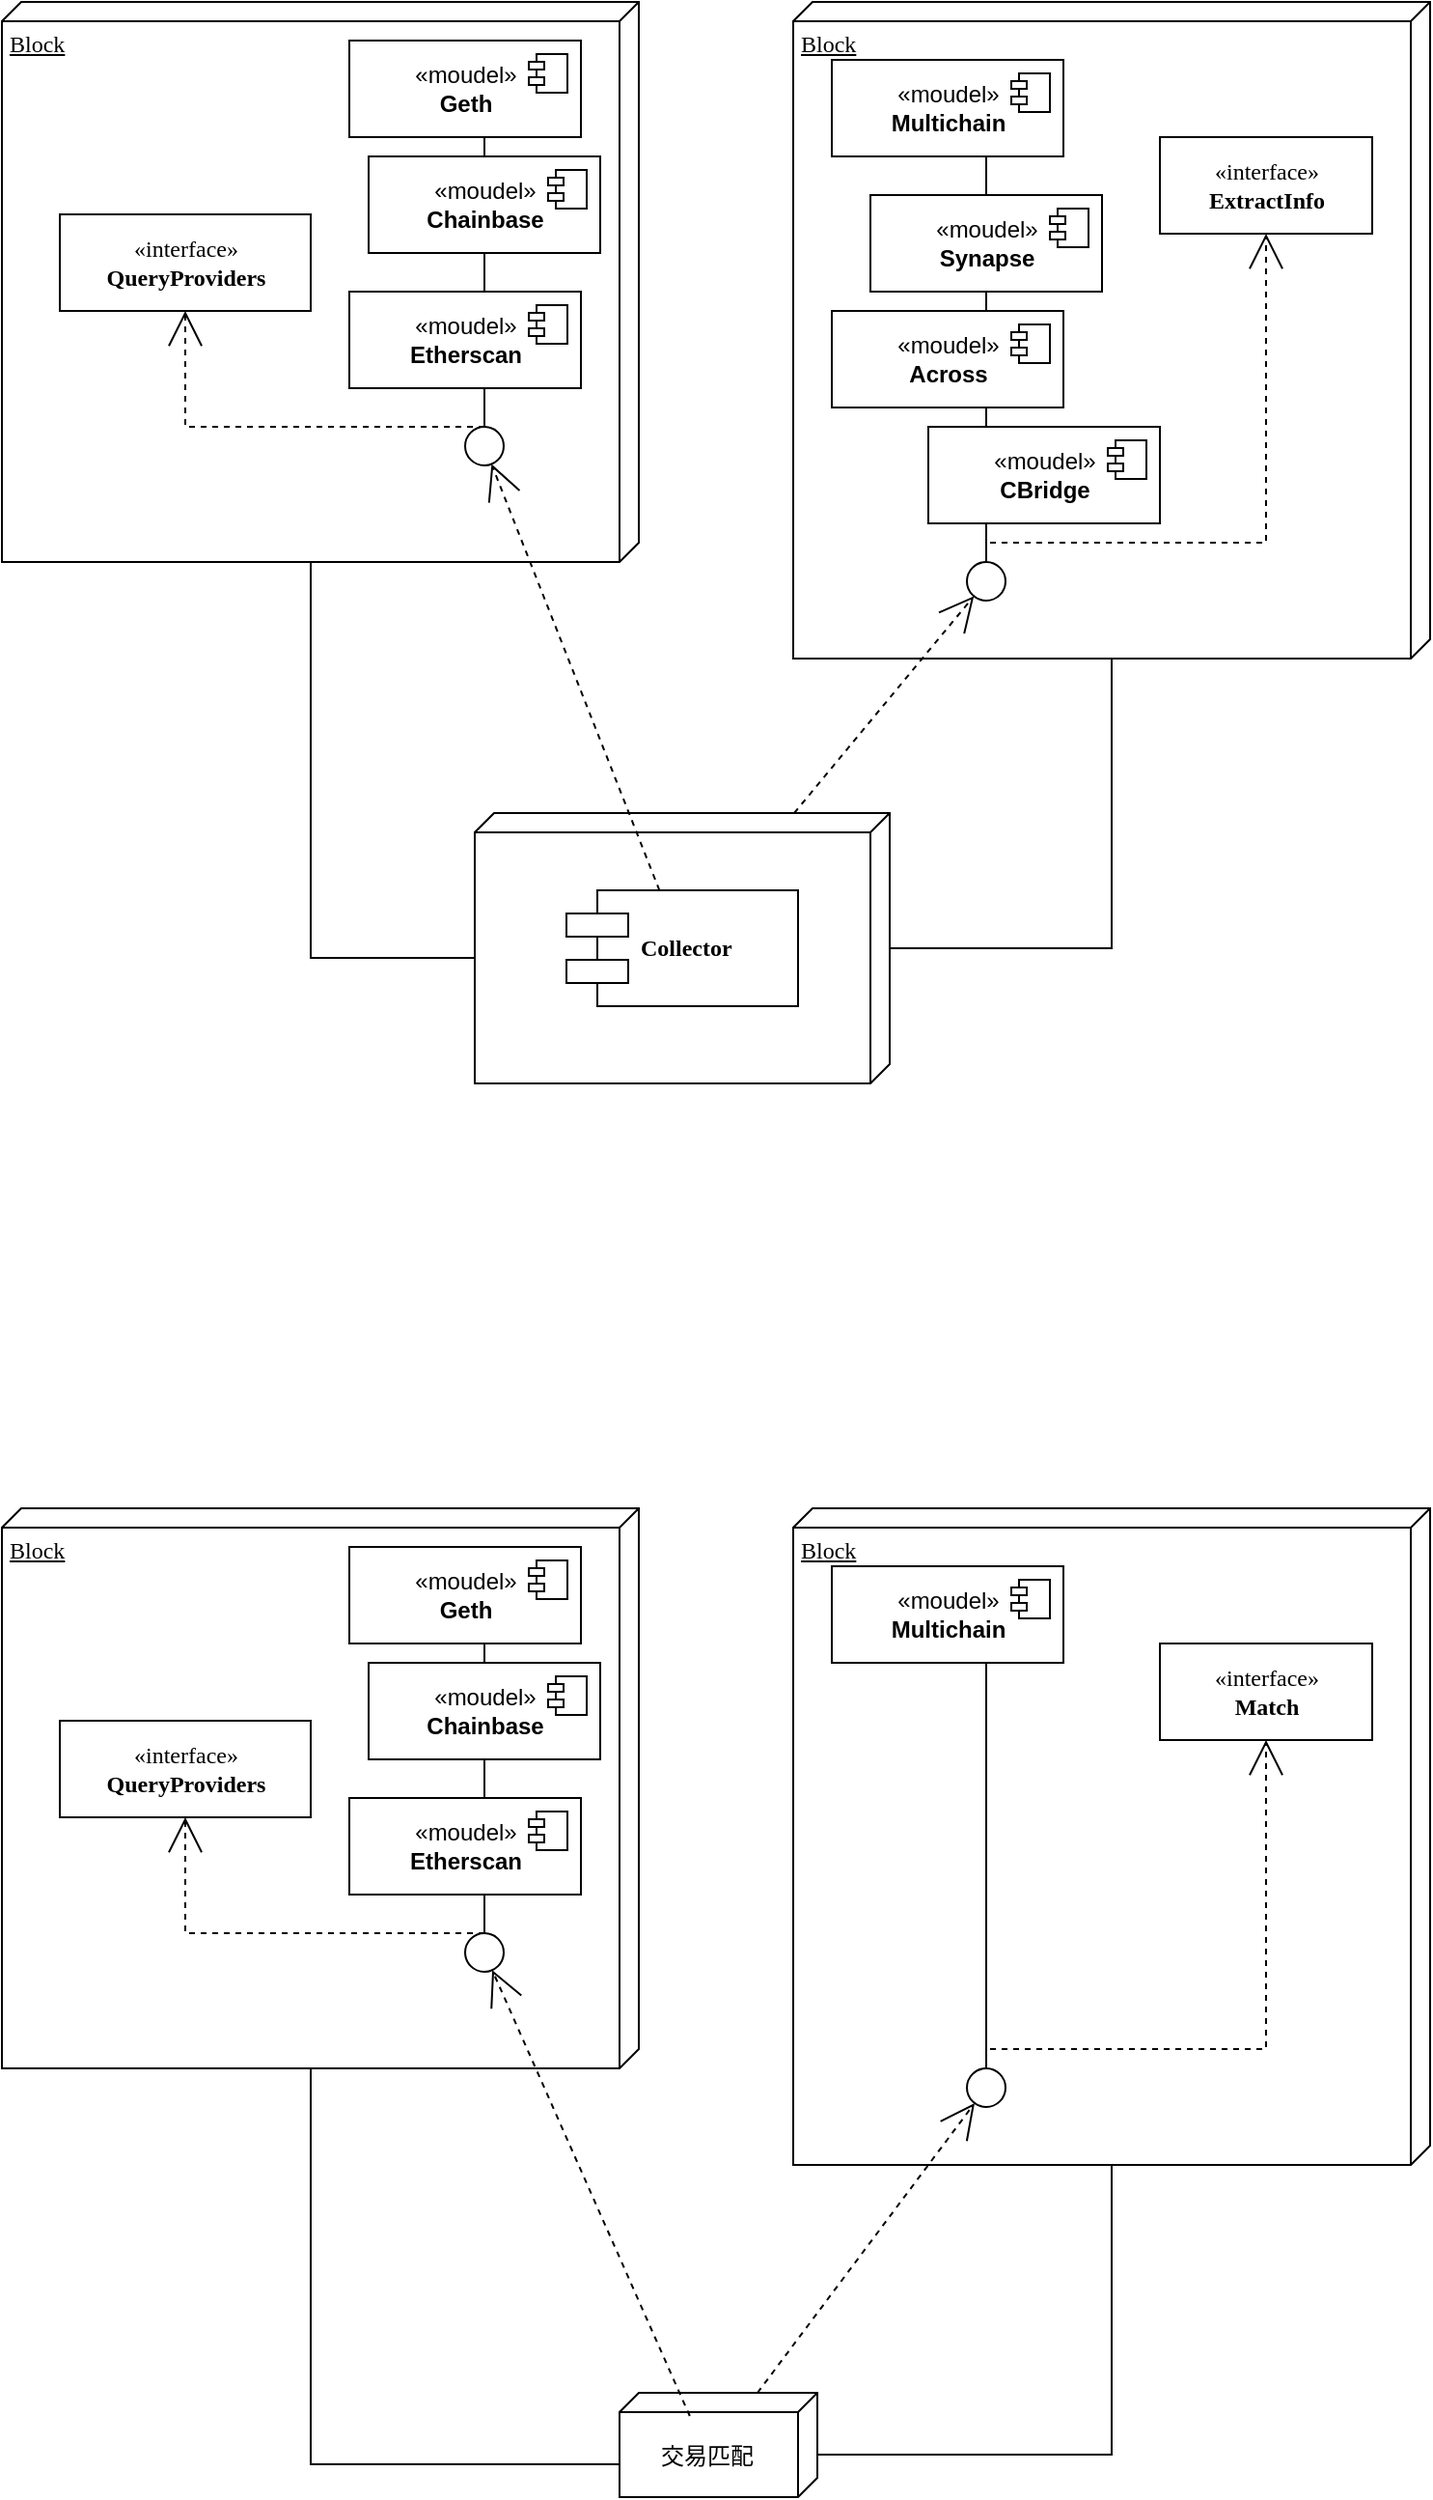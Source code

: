 <mxfile version="20.8.20" type="github" pages="4">
  <diagram name="Page-1" id="5f0bae14-7c28-e335-631c-24af17079c00">
    <mxGraphModel dx="2390" dy="1232" grid="1" gridSize="10" guides="1" tooltips="1" connect="1" arrows="1" fold="1" page="1" pageScale="1" pageWidth="1100" pageHeight="850" background="none" math="0" shadow="0">
      <root>
        <mxCell id="0" />
        <mxCell id="1" parent="0" />
        <mxCell id="39150e848f15840c-1" value="Block" style="verticalAlign=top;align=left;spacingTop=8;spacingLeft=2;spacingRight=12;shape=cube;size=10;direction=south;fontStyle=4;html=1;rounded=0;shadow=0;comic=0;labelBackgroundColor=none;strokeWidth=1;fontFamily=Verdana;fontSize=12" parent="1" vertex="1">
          <mxGeometry x="120" y="70" width="330" height="290" as="geometry" />
        </mxCell>
        <mxCell id="39150e848f15840c-2" value="Block" style="verticalAlign=top;align=left;spacingTop=8;spacingLeft=2;spacingRight=12;shape=cube;size=10;direction=south;fontStyle=4;html=1;rounded=0;shadow=0;comic=0;labelBackgroundColor=none;strokeWidth=1;fontFamily=Verdana;fontSize=12" parent="1" vertex="1">
          <mxGeometry x="530" y="70" width="330" height="340" as="geometry" />
        </mxCell>
        <mxCell id="39150e848f15840c-3" value="" style="verticalAlign=top;align=left;spacingTop=8;spacingLeft=2;spacingRight=12;shape=cube;size=10;direction=south;fontStyle=4;html=1;rounded=0;shadow=0;comic=0;labelBackgroundColor=none;strokeWidth=1;fontFamily=Verdana;fontSize=12" parent="1" vertex="1">
          <mxGeometry x="365" y="490" width="215" height="140" as="geometry" />
        </mxCell>
        <mxCell id="39150e848f15840c-4" value="«interface»&lt;br&gt;&lt;b&gt;QueryProviders&lt;/b&gt;" style="html=1;rounded=0;shadow=0;comic=0;labelBackgroundColor=none;strokeWidth=1;fontFamily=Verdana;fontSize=12;align=center;" parent="1" vertex="1">
          <mxGeometry x="150" y="180" width="130" height="50" as="geometry" />
        </mxCell>
        <mxCell id="39150e848f15840c-6" value="" style="ellipse;whiteSpace=wrap;html=1;rounded=0;shadow=0;comic=0;labelBackgroundColor=none;strokeWidth=1;fontFamily=Verdana;fontSize=12;align=center;" parent="1" vertex="1">
          <mxGeometry x="360" y="290" width="20" height="20" as="geometry" />
        </mxCell>
        <mxCell id="39150e848f15840c-8" value="«interface»&lt;br&gt;&lt;b&gt;ExtractInfo&lt;/b&gt;" style="html=1;rounded=0;shadow=0;comic=0;labelBackgroundColor=none;strokeWidth=1;fontFamily=Verdana;fontSize=12;align=center;" parent="1" vertex="1">
          <mxGeometry x="720" y="140" width="110" height="50" as="geometry" />
        </mxCell>
        <mxCell id="39150e848f15840c-9" value="" style="ellipse;whiteSpace=wrap;html=1;rounded=0;shadow=0;comic=0;labelBackgroundColor=none;strokeWidth=1;fontFamily=Verdana;fontSize=12;align=center;" parent="1" vertex="1">
          <mxGeometry x="620" y="360" width="20" height="20" as="geometry" />
        </mxCell>
        <mxCell id="39150e848f15840c-10" value="&lt;b&gt;Collector&lt;/b&gt;" style="shape=component;align=left;spacingLeft=36;rounded=0;shadow=0;comic=0;labelBackgroundColor=none;strokeWidth=1;fontFamily=Verdana;fontSize=12;html=1;" parent="1" vertex="1">
          <mxGeometry x="412.5" y="530" width="120" height="60" as="geometry" />
        </mxCell>
        <mxCell id="39150e848f15840c-11" style="edgeStyle=none;rounded=0;html=1;dashed=1;labelBackgroundColor=none;startArrow=none;startFill=0;startSize=8;endArrow=open;endFill=0;endSize=16;fontFamily=Verdana;fontSize=12;" parent="1" source="39150e848f15840c-10" target="39150e848f15840c-6" edge="1">
          <mxGeometry relative="1" as="geometry" />
        </mxCell>
        <mxCell id="39150e848f15840c-12" style="edgeStyle=none;rounded=0;html=1;dashed=1;labelBackgroundColor=none;startArrow=none;startFill=0;startSize=8;endArrow=open;endFill=0;endSize=16;fontFamily=Verdana;fontSize=12;" parent="1" source="39150e848f15840c-3" target="39150e848f15840c-9" edge="1">
          <mxGeometry relative="1" as="geometry" />
        </mxCell>
        <mxCell id="39150e848f15840c-13" style="edgeStyle=elbowEdgeStyle;rounded=0;html=1;labelBackgroundColor=none;startArrow=none;startFill=0;startSize=8;endArrow=none;endFill=0;endSize=16;fontFamily=Verdana;fontSize=12;" parent="1" source="39150e848f15840c-9" edge="1">
          <mxGeometry relative="1" as="geometry">
            <mxPoint x="630" y="140" as="targetPoint" />
          </mxGeometry>
        </mxCell>
        <mxCell id="39150e848f15840c-14" style="edgeStyle=elbowEdgeStyle;rounded=0;html=1;labelBackgroundColor=none;startArrow=none;startFill=0;startSize=8;endArrow=none;endFill=0;endSize=16;fontFamily=Verdana;fontSize=12;exitX=0.5;exitY=0;exitDx=0;exitDy=0;" parent="1" source="39150e848f15840c-6" edge="1">
          <mxGeometry relative="1" as="geometry">
            <mxPoint x="370" y="230" as="sourcePoint" />
            <mxPoint x="370" y="130" as="targetPoint" />
          </mxGeometry>
        </mxCell>
        <mxCell id="39150e848f15840c-15" style="edgeStyle=orthogonalEdgeStyle;rounded=0;html=1;labelBackgroundColor=none;startArrow=none;startFill=0;startSize=8;endArrow=open;endFill=0;endSize=16;fontFamily=Verdana;fontSize=12;dashed=1;entryX=0.5;entryY=1;entryDx=0;entryDy=0;" parent="1" target="39150e848f15840c-4" edge="1">
          <mxGeometry relative="1" as="geometry">
            <Array as="points">
              <mxPoint x="370" y="290" />
              <mxPoint x="215" y="290" />
            </Array>
            <mxPoint x="370" y="140" as="sourcePoint" />
          </mxGeometry>
        </mxCell>
        <mxCell id="39150e848f15840c-16" style="edgeStyle=orthogonalEdgeStyle;rounded=0;html=1;dashed=1;labelBackgroundColor=none;startArrow=none;startFill=0;startSize=8;endArrow=open;endFill=0;endSize=16;fontFamily=Verdana;fontSize=12;exitX=0.5;exitY=0;exitDx=0;exitDy=0;" parent="1" source="39150e848f15840c-9" target="39150e848f15840c-8" edge="1">
          <mxGeometry relative="1" as="geometry">
            <mxPoint x="660" y="122.5" as="sourcePoint" />
            <Array as="points">
              <mxPoint x="775" y="350" />
            </Array>
          </mxGeometry>
        </mxCell>
        <mxCell id="39150e848f15840c-17" style="edgeStyle=orthogonalEdgeStyle;rounded=0;html=1;labelBackgroundColor=none;startArrow=none;startFill=0;startSize=8;endArrow=none;endFill=0;endSize=16;fontFamily=Verdana;fontSize=12;exitX=0;exitY=0;exitDx=70;exitDy=0;exitPerimeter=0;" parent="1" source="39150e848f15840c-3" target="39150e848f15840c-2" edge="1">
          <mxGeometry relative="1" as="geometry">
            <Array as="points">
              <mxPoint x="695" y="560" />
            </Array>
          </mxGeometry>
        </mxCell>
        <mxCell id="39150e848f15840c-18" style="edgeStyle=orthogonalEdgeStyle;rounded=0;html=1;labelBackgroundColor=none;startArrow=none;startFill=0;startSize=8;endArrow=none;endFill=0;endSize=16;fontFamily=Verdana;fontSize=12;entryX=0;entryY=0;entryDx=290;entryDy=170;entryPerimeter=0;" parent="1" source="39150e848f15840c-3" target="39150e848f15840c-1" edge="1">
          <mxGeometry relative="1" as="geometry">
            <Array as="points">
              <mxPoint x="280" y="565" />
            </Array>
            <mxPoint x="280" y="440" as="targetPoint" />
          </mxGeometry>
        </mxCell>
        <mxCell id="Cem6irckB6PFwFaniQ2S-5" value="«moudel»&lt;br&gt;&lt;b&gt;Geth&lt;/b&gt;" style="html=1;dropTarget=0;" parent="1" vertex="1">
          <mxGeometry x="300" y="90" width="120" height="50" as="geometry" />
        </mxCell>
        <mxCell id="Cem6irckB6PFwFaniQ2S-6" value="" style="shape=module;jettyWidth=8;jettyHeight=4;" parent="Cem6irckB6PFwFaniQ2S-5" vertex="1">
          <mxGeometry x="1" width="20" height="20" relative="1" as="geometry">
            <mxPoint x="-27" y="7" as="offset" />
          </mxGeometry>
        </mxCell>
        <mxCell id="Cem6irckB6PFwFaniQ2S-7" value="«moudel»&lt;br&gt;&lt;b&gt;Chainbase&lt;/b&gt;" style="html=1;dropTarget=0;" parent="1" vertex="1">
          <mxGeometry x="310" y="150" width="120" height="50" as="geometry" />
        </mxCell>
        <mxCell id="Cem6irckB6PFwFaniQ2S-8" value="" style="shape=module;jettyWidth=8;jettyHeight=4;" parent="Cem6irckB6PFwFaniQ2S-7" vertex="1">
          <mxGeometry x="1" width="20" height="20" relative="1" as="geometry">
            <mxPoint x="-27" y="7" as="offset" />
          </mxGeometry>
        </mxCell>
        <mxCell id="Cem6irckB6PFwFaniQ2S-9" value="«moudel»&lt;br&gt;&lt;b&gt;Etherscan&lt;/b&gt;" style="html=1;dropTarget=0;" parent="1" vertex="1">
          <mxGeometry x="300" y="220" width="120" height="50" as="geometry" />
        </mxCell>
        <mxCell id="Cem6irckB6PFwFaniQ2S-10" value="" style="shape=module;jettyWidth=8;jettyHeight=4;" parent="Cem6irckB6PFwFaniQ2S-9" vertex="1">
          <mxGeometry x="1" width="20" height="20" relative="1" as="geometry">
            <mxPoint x="-27" y="7" as="offset" />
          </mxGeometry>
        </mxCell>
        <mxCell id="Cem6irckB6PFwFaniQ2S-11" value="«moudel»&lt;br&gt;&lt;b&gt;Multichain&lt;/b&gt;" style="html=1;dropTarget=0;" parent="1" vertex="1">
          <mxGeometry x="550" y="100" width="120" height="50" as="geometry" />
        </mxCell>
        <mxCell id="Cem6irckB6PFwFaniQ2S-12" value="" style="shape=module;jettyWidth=8;jettyHeight=4;" parent="Cem6irckB6PFwFaniQ2S-11" vertex="1">
          <mxGeometry x="1" width="20" height="20" relative="1" as="geometry">
            <mxPoint x="-27" y="7" as="offset" />
          </mxGeometry>
        </mxCell>
        <mxCell id="Cem6irckB6PFwFaniQ2S-13" value="«moudel»&lt;br&gt;&lt;b&gt;Synapse&lt;/b&gt;" style="html=1;dropTarget=0;" parent="1" vertex="1">
          <mxGeometry x="570" y="170" width="120" height="50" as="geometry" />
        </mxCell>
        <mxCell id="Cem6irckB6PFwFaniQ2S-14" value="" style="shape=module;jettyWidth=8;jettyHeight=4;" parent="Cem6irckB6PFwFaniQ2S-13" vertex="1">
          <mxGeometry x="1" width="20" height="20" relative="1" as="geometry">
            <mxPoint x="-27" y="7" as="offset" />
          </mxGeometry>
        </mxCell>
        <mxCell id="Cem6irckB6PFwFaniQ2S-15" value="«moudel»&lt;br&gt;&lt;b&gt;Across&lt;/b&gt;" style="html=1;dropTarget=0;" parent="1" vertex="1">
          <mxGeometry x="550" y="230" width="120" height="50" as="geometry" />
        </mxCell>
        <mxCell id="Cem6irckB6PFwFaniQ2S-16" value="" style="shape=module;jettyWidth=8;jettyHeight=4;" parent="Cem6irckB6PFwFaniQ2S-15" vertex="1">
          <mxGeometry x="1" width="20" height="20" relative="1" as="geometry">
            <mxPoint x="-27" y="7" as="offset" />
          </mxGeometry>
        </mxCell>
        <mxCell id="Cem6irckB6PFwFaniQ2S-17" value="«moudel»&lt;br&gt;&lt;b&gt;CBridge&lt;/b&gt;" style="html=1;dropTarget=0;" parent="1" vertex="1">
          <mxGeometry x="600" y="290" width="120" height="50" as="geometry" />
        </mxCell>
        <mxCell id="Cem6irckB6PFwFaniQ2S-18" value="" style="shape=module;jettyWidth=8;jettyHeight=4;" parent="Cem6irckB6PFwFaniQ2S-17" vertex="1">
          <mxGeometry x="1" width="20" height="20" relative="1" as="geometry">
            <mxPoint x="-27" y="7" as="offset" />
          </mxGeometry>
        </mxCell>
        <mxCell id="q-n3bbQd4MvI7GB6hKos-1" value="Block" style="verticalAlign=top;align=left;spacingTop=8;spacingLeft=2;spacingRight=12;shape=cube;size=10;direction=south;fontStyle=4;html=1;rounded=0;shadow=0;comic=0;labelBackgroundColor=none;strokeWidth=1;fontFamily=Verdana;fontSize=12" vertex="1" parent="1">
          <mxGeometry x="120" y="850" width="330" height="290" as="geometry" />
        </mxCell>
        <mxCell id="q-n3bbQd4MvI7GB6hKos-2" value="Block" style="verticalAlign=top;align=left;spacingTop=8;spacingLeft=2;spacingRight=12;shape=cube;size=10;direction=south;fontStyle=4;html=1;rounded=0;shadow=0;comic=0;labelBackgroundColor=none;strokeWidth=1;fontFamily=Verdana;fontSize=12" vertex="1" parent="1">
          <mxGeometry x="530" y="850" width="330" height="340" as="geometry" />
        </mxCell>
        <mxCell id="q-n3bbQd4MvI7GB6hKos-3" value="" style="verticalAlign=top;align=left;spacingTop=8;spacingLeft=2;spacingRight=12;shape=cube;size=10;direction=south;fontStyle=4;html=1;rounded=0;shadow=0;comic=0;labelBackgroundColor=none;strokeWidth=1;fontFamily=Verdana;fontSize=12" vertex="1" parent="1">
          <mxGeometry x="440" y="1308" width="102.5" height="54" as="geometry" />
        </mxCell>
        <mxCell id="q-n3bbQd4MvI7GB6hKos-4" value="«interface»&lt;br&gt;&lt;b&gt;QueryProviders&lt;/b&gt;" style="html=1;rounded=0;shadow=0;comic=0;labelBackgroundColor=none;strokeWidth=1;fontFamily=Verdana;fontSize=12;align=center;" vertex="1" parent="1">
          <mxGeometry x="150" y="960" width="130" height="50" as="geometry" />
        </mxCell>
        <mxCell id="q-n3bbQd4MvI7GB6hKos-5" value="" style="ellipse;whiteSpace=wrap;html=1;rounded=0;shadow=0;comic=0;labelBackgroundColor=none;strokeWidth=1;fontFamily=Verdana;fontSize=12;align=center;" vertex="1" parent="1">
          <mxGeometry x="360" y="1070" width="20" height="20" as="geometry" />
        </mxCell>
        <mxCell id="q-n3bbQd4MvI7GB6hKos-6" value="«interface»&lt;br&gt;&lt;b&gt;Match&lt;/b&gt;" style="html=1;rounded=0;shadow=0;comic=0;labelBackgroundColor=none;strokeWidth=1;fontFamily=Verdana;fontSize=12;align=center;" vertex="1" parent="1">
          <mxGeometry x="720" y="920" width="110" height="50" as="geometry" />
        </mxCell>
        <mxCell id="q-n3bbQd4MvI7GB6hKos-7" value="" style="ellipse;whiteSpace=wrap;html=1;rounded=0;shadow=0;comic=0;labelBackgroundColor=none;strokeWidth=1;fontFamily=Verdana;fontSize=12;align=center;" vertex="1" parent="1">
          <mxGeometry x="620" y="1140" width="20" height="20" as="geometry" />
        </mxCell>
        <mxCell id="q-n3bbQd4MvI7GB6hKos-9" style="edgeStyle=none;rounded=0;html=1;dashed=1;labelBackgroundColor=none;startArrow=none;startFill=0;startSize=8;endArrow=open;endFill=0;endSize=16;fontFamily=Verdana;fontSize=12;" edge="1" parent="1" target="q-n3bbQd4MvI7GB6hKos-5">
          <mxGeometry relative="1" as="geometry">
            <mxPoint x="476.413" y="1320" as="sourcePoint" />
          </mxGeometry>
        </mxCell>
        <mxCell id="q-n3bbQd4MvI7GB6hKos-10" style="edgeStyle=none;rounded=0;html=1;dashed=1;labelBackgroundColor=none;startArrow=none;startFill=0;startSize=8;endArrow=open;endFill=0;endSize=16;fontFamily=Verdana;fontSize=12;" edge="1" parent="1" source="q-n3bbQd4MvI7GB6hKos-3" target="q-n3bbQd4MvI7GB6hKos-7">
          <mxGeometry relative="1" as="geometry" />
        </mxCell>
        <mxCell id="q-n3bbQd4MvI7GB6hKos-11" style="edgeStyle=elbowEdgeStyle;rounded=0;html=1;labelBackgroundColor=none;startArrow=none;startFill=0;startSize=8;endArrow=none;endFill=0;endSize=16;fontFamily=Verdana;fontSize=12;" edge="1" parent="1" source="q-n3bbQd4MvI7GB6hKos-7">
          <mxGeometry relative="1" as="geometry">
            <mxPoint x="630" y="920" as="targetPoint" />
          </mxGeometry>
        </mxCell>
        <mxCell id="q-n3bbQd4MvI7GB6hKos-12" style="edgeStyle=elbowEdgeStyle;rounded=0;html=1;labelBackgroundColor=none;startArrow=none;startFill=0;startSize=8;endArrow=none;endFill=0;endSize=16;fontFamily=Verdana;fontSize=12;exitX=0.5;exitY=0;exitDx=0;exitDy=0;" edge="1" parent="1" source="q-n3bbQd4MvI7GB6hKos-5">
          <mxGeometry relative="1" as="geometry">
            <mxPoint x="370" y="1010" as="sourcePoint" />
            <mxPoint x="370" y="910" as="targetPoint" />
          </mxGeometry>
        </mxCell>
        <mxCell id="q-n3bbQd4MvI7GB6hKos-13" style="edgeStyle=orthogonalEdgeStyle;rounded=0;html=1;labelBackgroundColor=none;startArrow=none;startFill=0;startSize=8;endArrow=open;endFill=0;endSize=16;fontFamily=Verdana;fontSize=12;dashed=1;entryX=0.5;entryY=1;entryDx=0;entryDy=0;" edge="1" parent="1" target="q-n3bbQd4MvI7GB6hKos-4">
          <mxGeometry relative="1" as="geometry">
            <Array as="points">
              <mxPoint x="370" y="1070" />
              <mxPoint x="215" y="1070" />
            </Array>
            <mxPoint x="370" y="920" as="sourcePoint" />
          </mxGeometry>
        </mxCell>
        <mxCell id="q-n3bbQd4MvI7GB6hKos-14" style="edgeStyle=orthogonalEdgeStyle;rounded=0;html=1;dashed=1;labelBackgroundColor=none;startArrow=none;startFill=0;startSize=8;endArrow=open;endFill=0;endSize=16;fontFamily=Verdana;fontSize=12;exitX=0.5;exitY=0;exitDx=0;exitDy=0;" edge="1" parent="1" source="q-n3bbQd4MvI7GB6hKos-7" target="q-n3bbQd4MvI7GB6hKos-6">
          <mxGeometry relative="1" as="geometry">
            <mxPoint x="660" y="902.5" as="sourcePoint" />
            <Array as="points">
              <mxPoint x="775" y="1130" />
            </Array>
          </mxGeometry>
        </mxCell>
        <mxCell id="q-n3bbQd4MvI7GB6hKos-15" style="edgeStyle=orthogonalEdgeStyle;rounded=0;html=1;labelBackgroundColor=none;startArrow=none;startFill=0;startSize=8;endArrow=none;endFill=0;endSize=16;fontFamily=Verdana;fontSize=12;exitX=0;exitY=0;exitDx=25;exitDy=0;exitPerimeter=0;" edge="1" parent="1" source="q-n3bbQd4MvI7GB6hKos-3" target="q-n3bbQd4MvI7GB6hKos-2">
          <mxGeometry relative="1" as="geometry">
            <Array as="points">
              <mxPoint x="542" y="1340" />
              <mxPoint x="695" y="1340" />
            </Array>
          </mxGeometry>
        </mxCell>
        <mxCell id="q-n3bbQd4MvI7GB6hKos-16" style="edgeStyle=orthogonalEdgeStyle;rounded=0;html=1;labelBackgroundColor=none;startArrow=none;startFill=0;startSize=8;endArrow=none;endFill=0;endSize=16;fontFamily=Verdana;fontSize=12;entryX=0;entryY=0;entryDx=290;entryDy=170;entryPerimeter=0;" edge="1" parent="1" source="q-n3bbQd4MvI7GB6hKos-3" target="q-n3bbQd4MvI7GB6hKos-1">
          <mxGeometry relative="1" as="geometry">
            <Array as="points">
              <mxPoint x="280" y="1345" />
            </Array>
            <mxPoint x="280" y="1220" as="targetPoint" />
          </mxGeometry>
        </mxCell>
        <mxCell id="q-n3bbQd4MvI7GB6hKos-17" value="«moudel»&lt;br&gt;&lt;b&gt;Geth&lt;/b&gt;" style="html=1;dropTarget=0;" vertex="1" parent="1">
          <mxGeometry x="300" y="870" width="120" height="50" as="geometry" />
        </mxCell>
        <mxCell id="q-n3bbQd4MvI7GB6hKos-18" value="" style="shape=module;jettyWidth=8;jettyHeight=4;" vertex="1" parent="q-n3bbQd4MvI7GB6hKos-17">
          <mxGeometry x="1" width="20" height="20" relative="1" as="geometry">
            <mxPoint x="-27" y="7" as="offset" />
          </mxGeometry>
        </mxCell>
        <mxCell id="q-n3bbQd4MvI7GB6hKos-19" value="«moudel»&lt;br&gt;&lt;b&gt;Chainbase&lt;/b&gt;" style="html=1;dropTarget=0;" vertex="1" parent="1">
          <mxGeometry x="310" y="930" width="120" height="50" as="geometry" />
        </mxCell>
        <mxCell id="q-n3bbQd4MvI7GB6hKos-20" value="" style="shape=module;jettyWidth=8;jettyHeight=4;" vertex="1" parent="q-n3bbQd4MvI7GB6hKos-19">
          <mxGeometry x="1" width="20" height="20" relative="1" as="geometry">
            <mxPoint x="-27" y="7" as="offset" />
          </mxGeometry>
        </mxCell>
        <mxCell id="q-n3bbQd4MvI7GB6hKos-21" value="«moudel»&lt;br&gt;&lt;b&gt;Etherscan&lt;/b&gt;" style="html=1;dropTarget=0;" vertex="1" parent="1">
          <mxGeometry x="300" y="1000" width="120" height="50" as="geometry" />
        </mxCell>
        <mxCell id="q-n3bbQd4MvI7GB6hKos-22" value="" style="shape=module;jettyWidth=8;jettyHeight=4;" vertex="1" parent="q-n3bbQd4MvI7GB6hKos-21">
          <mxGeometry x="1" width="20" height="20" relative="1" as="geometry">
            <mxPoint x="-27" y="7" as="offset" />
          </mxGeometry>
        </mxCell>
        <mxCell id="q-n3bbQd4MvI7GB6hKos-23" value="«moudel»&lt;br&gt;&lt;b&gt;Multichain&lt;/b&gt;" style="html=1;dropTarget=0;" vertex="1" parent="1">
          <mxGeometry x="550" y="880" width="120" height="50" as="geometry" />
        </mxCell>
        <mxCell id="q-n3bbQd4MvI7GB6hKos-24" value="" style="shape=module;jettyWidth=8;jettyHeight=4;" vertex="1" parent="q-n3bbQd4MvI7GB6hKos-23">
          <mxGeometry x="1" width="20" height="20" relative="1" as="geometry">
            <mxPoint x="-27" y="7" as="offset" />
          </mxGeometry>
        </mxCell>
        <mxCell id="q-n3bbQd4MvI7GB6hKos-32" value="交易匹配" style="text;html=1;align=center;verticalAlign=middle;resizable=0;points=[];autosize=1;strokeColor=none;fillColor=none;" vertex="1" parent="1">
          <mxGeometry x="450" y="1326" width="70" height="30" as="geometry" />
        </mxCell>
      </root>
    </mxGraphModel>
  </diagram>
  <diagram id="rcdv-w22N2hyxvGLZBl2" name="整体结构示意">
    <mxGraphModel dx="1434" dy="739" grid="1" gridSize="10" guides="1" tooltips="1" connect="1" arrows="1" fold="1" page="1" pageScale="1" pageWidth="827" pageHeight="1169" math="0" shadow="0">
      <root>
        <mxCell id="0" />
        <mxCell id="1" parent="0" />
        <mxCell id="EMe0omC9YQJNo4YJj9LU-9" value="去中心化金融&lt;br&gt;跨链监控系统" style="whiteSpace=wrap;html=1;" parent="1" vertex="1">
          <mxGeometry x="351" y="110" width="100" height="40" as="geometry" />
        </mxCell>
        <mxCell id="EMe0omC9YQJNo4YJj9LU-10" value="数据收集" style="whiteSpace=wrap;html=1;" parent="1" vertex="1">
          <mxGeometry x="87" y="200" width="100" height="40" as="geometry" />
        </mxCell>
        <mxCell id="EMe0omC9YQJNo4YJj9LU-11" value="" style="edgeStyle=elbowEdgeStyle;elbow=vertical;html=1;rounded=1;curved=0;sourcePerimeterSpacing=0;targetPerimeterSpacing=0;startSize=6;endSize=6;" parent="1" source="EMe0omC9YQJNo4YJj9LU-9" target="EMe0omC9YQJNo4YJj9LU-10" edge="1">
          <mxGeometry relative="1" as="geometry" />
        </mxCell>
        <mxCell id="EMe0omC9YQJNo4YJj9LU-12" value="异常检测" style="whiteSpace=wrap;html=1;" parent="1" vertex="1">
          <mxGeometry x="464" y="200" width="100" height="40" as="geometry" />
        </mxCell>
        <mxCell id="EMe0omC9YQJNo4YJj9LU-13" value="" style="edgeStyle=elbowEdgeStyle;elbow=vertical;html=1;rounded=1;curved=0;sourcePerimeterSpacing=0;targetPerimeterSpacing=0;startSize=6;endSize=6;" parent="1" source="EMe0omC9YQJNo4YJj9LU-9" target="EMe0omC9YQJNo4YJj9LU-12" edge="1">
          <mxGeometry relative="1" as="geometry" />
        </mxCell>
        <mxCell id="EMe0omC9YQJNo4YJj9LU-15" value="交易匹配" style="whiteSpace=wrap;html=1;" parent="1" vertex="1">
          <mxGeometry x="259" y="200" width="100" height="40" as="geometry" />
        </mxCell>
        <mxCell id="EMe0omC9YQJNo4YJj9LU-17" value="" style="edgeStyle=elbowEdgeStyle;elbow=vertical;html=1;rounded=1;curved=0;sourcePerimeterSpacing=0;targetPerimeterSpacing=0;startSize=6;endSize=6;exitX=0.5;exitY=1;exitDx=0;exitDy=0;entryX=0.5;entryY=0;entryDx=0;entryDy=0;" parent="1" source="EMe0omC9YQJNo4YJj9LU-9" target="EMe0omC9YQJNo4YJj9LU-18" edge="1">
          <mxGeometry relative="1" as="geometry">
            <mxPoint x="330" y="160" as="sourcePoint" />
            <mxPoint x="561" y="200" as="targetPoint" />
          </mxGeometry>
        </mxCell>
        <mxCell id="EMe0omC9YQJNo4YJj9LU-18" value="异常警报" style="whiteSpace=wrap;html=1;" parent="1" vertex="1">
          <mxGeometry x="640" y="200" width="100" height="40" as="geometry" />
        </mxCell>
        <mxCell id="EMe0omC9YQJNo4YJj9LU-19" value="" style="edgeStyle=elbowEdgeStyle;elbow=vertical;html=1;rounded=1;curved=0;sourcePerimeterSpacing=0;targetPerimeterSpacing=0;startSize=6;endSize=6;exitX=0.5;exitY=1;exitDx=0;exitDy=0;entryX=0.5;entryY=0;entryDx=0;entryDy=0;" parent="1" source="EMe0omC9YQJNo4YJj9LU-9" target="EMe0omC9YQJNo4YJj9LU-15" edge="1">
          <mxGeometry relative="1" as="geometry">
            <mxPoint x="411" y="160" as="sourcePoint" />
            <mxPoint x="200" y="210" as="targetPoint" />
          </mxGeometry>
        </mxCell>
        <mxCell id="EMe0omC9YQJNo4YJj9LU-22" value="从数据源获取原生数据" style="whiteSpace=wrap;html=1;align=center;verticalAlign=middle;treeFolding=1;treeMoving=1;newEdgeStyle={&quot;edgeStyle&quot;:&quot;elbowEdgeStyle&quot;,&quot;startArrow&quot;:&quot;none&quot;,&quot;endArrow&quot;:&quot;none&quot;};" parent="1" vertex="1">
          <mxGeometry x="60" y="280" width="30" height="150" as="geometry" />
        </mxCell>
        <mxCell id="EMe0omC9YQJNo4YJj9LU-23" value="" style="edgeStyle=elbowEdgeStyle;elbow=vertical;sourcePerimeterSpacing=0;targetPerimeterSpacing=0;startArrow=none;endArrow=none;rounded=0;curved=0;exitX=0.5;exitY=1;exitDx=0;exitDy=0;" parent="1" source="EMe0omC9YQJNo4YJj9LU-10" target="EMe0omC9YQJNo4YJj9LU-22" edge="1">
          <mxGeometry relative="1" as="geometry">
            <mxPoint x="190" y="240" as="sourcePoint" />
          </mxGeometry>
        </mxCell>
        <mxCell id="EMe0omC9YQJNo4YJj9LU-24" value="" style="edgeStyle=elbowEdgeStyle;elbow=vertical;sourcePerimeterSpacing=0;targetPerimeterSpacing=0;startArrow=none;endArrow=none;rounded=0;curved=0;entryX=0.5;entryY=0;entryDx=0;entryDy=0;exitX=0.5;exitY=1;exitDx=0;exitDy=0;" parent="1" source="EMe0omC9YQJNo4YJj9LU-10" target="EMe0omC9YQJNo4YJj9LU-25" edge="1">
          <mxGeometry relative="1" as="geometry">
            <mxPoint x="190" y="240" as="sourcePoint" />
            <mxPoint x="120" y="280" as="targetPoint" />
          </mxGeometry>
        </mxCell>
        <mxCell id="EMe0omC9YQJNo4YJj9LU-25" value="标准化处理数据" style="whiteSpace=wrap;html=1;align=center;verticalAlign=middle;treeFolding=1;treeMoving=1;newEdgeStyle={&quot;edgeStyle&quot;:&quot;elbowEdgeStyle&quot;,&quot;startArrow&quot;:&quot;none&quot;,&quot;endArrow&quot;:&quot;none&quot;};" parent="1" vertex="1">
          <mxGeometry x="100" y="280" width="30" height="150" as="geometry" />
        </mxCell>
        <mxCell id="EMe0omC9YQJNo4YJj9LU-27" value="" style="edgeStyle=elbowEdgeStyle;elbow=vertical;sourcePerimeterSpacing=0;targetPerimeterSpacing=0;startArrow=none;endArrow=none;rounded=0;curved=0;entryX=0.5;entryY=0;entryDx=0;entryDy=0;exitX=0.5;exitY=1;exitDx=0;exitDy=0;" parent="1" source="EMe0omC9YQJNo4YJj9LU-10" target="EMe0omC9YQJNo4YJj9LU-28" edge="1">
          <mxGeometry relative="1" as="geometry">
            <mxPoint x="173" y="250" as="sourcePoint" />
            <mxPoint x="125" y="290" as="targetPoint" />
          </mxGeometry>
        </mxCell>
        <mxCell id="EMe0omC9YQJNo4YJj9LU-28" value="识别跨链信息" style="whiteSpace=wrap;html=1;align=center;verticalAlign=middle;treeFolding=1;treeMoving=1;newEdgeStyle={&quot;edgeStyle&quot;:&quot;elbowEdgeStyle&quot;,&quot;startArrow&quot;:&quot;none&quot;,&quot;endArrow&quot;:&quot;none&quot;};" parent="1" vertex="1">
          <mxGeometry x="140" y="280" width="30" height="150" as="geometry" />
        </mxCell>
        <mxCell id="EMe0omC9YQJNo4YJj9LU-29" value="数据库存储与管理" style="whiteSpace=wrap;html=1;align=center;verticalAlign=middle;treeFolding=1;treeMoving=1;newEdgeStyle={&quot;edgeStyle&quot;:&quot;elbowEdgeStyle&quot;,&quot;startArrow&quot;:&quot;none&quot;,&quot;endArrow&quot;:&quot;none&quot;};" parent="1" vertex="1">
          <mxGeometry x="183" y="280" width="30" height="150" as="geometry" />
        </mxCell>
        <mxCell id="EMe0omC9YQJNo4YJj9LU-30" value="" style="edgeStyle=elbowEdgeStyle;elbow=vertical;sourcePerimeterSpacing=0;targetPerimeterSpacing=0;startArrow=none;endArrow=none;rounded=0;curved=0;entryX=0.5;entryY=0;entryDx=0;entryDy=0;exitX=0.5;exitY=1;exitDx=0;exitDy=0;" parent="1" source="EMe0omC9YQJNo4YJj9LU-10" target="EMe0omC9YQJNo4YJj9LU-29" edge="1">
          <mxGeometry relative="1" as="geometry">
            <mxPoint x="173" y="250" as="sourcePoint" />
            <mxPoint x="165" y="290" as="targetPoint" />
          </mxGeometry>
        </mxCell>
        <mxCell id="EMe0omC9YQJNo4YJj9LU-31" value="匹配信息识别" style="whiteSpace=wrap;html=1;align=center;verticalAlign=middle;treeFolding=1;treeMoving=1;newEdgeStyle={&quot;edgeStyle&quot;:&quot;elbowEdgeStyle&quot;,&quot;startArrow&quot;:&quot;none&quot;,&quot;endArrow&quot;:&quot;none&quot;};" parent="1" vertex="1">
          <mxGeometry x="232.5" y="280" width="30" height="150" as="geometry" />
        </mxCell>
        <mxCell id="EMe0omC9YQJNo4YJj9LU-32" value="匹配规则制定" style="whiteSpace=wrap;html=1;align=center;verticalAlign=middle;treeFolding=1;treeMoving=1;newEdgeStyle={&quot;edgeStyle&quot;:&quot;elbowEdgeStyle&quot;,&quot;startArrow&quot;:&quot;none&quot;,&quot;endArrow&quot;:&quot;none&quot;};" parent="1" vertex="1">
          <mxGeometry x="272.5" y="280" width="30" height="150" as="geometry" />
        </mxCell>
        <mxCell id="EMe0omC9YQJNo4YJj9LU-33" value="缺失数据补充" style="whiteSpace=wrap;html=1;align=center;verticalAlign=middle;treeFolding=1;treeMoving=1;newEdgeStyle={&quot;edgeStyle&quot;:&quot;elbowEdgeStyle&quot;,&quot;startArrow&quot;:&quot;none&quot;,&quot;endArrow&quot;:&quot;none&quot;};" parent="1" vertex="1">
          <mxGeometry x="312.5" y="280" width="30" height="150" as="geometry" />
        </mxCell>
        <mxCell id="EMe0omC9YQJNo4YJj9LU-34" value="正常匹配判断" style="whiteSpace=wrap;html=1;align=center;verticalAlign=middle;treeFolding=1;treeMoving=1;newEdgeStyle={&quot;edgeStyle&quot;:&quot;elbowEdgeStyle&quot;,&quot;startArrow&quot;:&quot;none&quot;,&quot;endArrow&quot;:&quot;none&quot;};" parent="1" vertex="1">
          <mxGeometry x="355.5" y="280" width="30" height="150" as="geometry" />
        </mxCell>
        <mxCell id="EMe0omC9YQJNo4YJj9LU-35" value="" style="edgeStyle=elbowEdgeStyle;elbow=vertical;sourcePerimeterSpacing=0;targetPerimeterSpacing=0;startArrow=none;endArrow=none;rounded=0;curved=0;exitX=0.5;exitY=1;exitDx=0;exitDy=0;entryX=0.5;entryY=0;entryDx=0;entryDy=0;" parent="1" source="EMe0omC9YQJNo4YJj9LU-15" target="EMe0omC9YQJNo4YJj9LU-31" edge="1">
          <mxGeometry relative="1" as="geometry">
            <mxPoint x="298" y="240" as="sourcePoint" />
            <mxPoint x="247.5" y="280" as="targetPoint" />
          </mxGeometry>
        </mxCell>
        <mxCell id="EMe0omC9YQJNo4YJj9LU-36" value="" style="edgeStyle=elbowEdgeStyle;elbow=vertical;sourcePerimeterSpacing=0;targetPerimeterSpacing=0;startArrow=none;endArrow=none;rounded=0;curved=0;entryX=0.5;entryY=0;entryDx=0;entryDy=0;exitX=0.5;exitY=1;exitDx=0;exitDy=0;" parent="1" source="EMe0omC9YQJNo4YJj9LU-15" target="EMe0omC9YQJNo4YJj9LU-32" edge="1">
          <mxGeometry relative="1" as="geometry">
            <mxPoint x="298" y="240" as="sourcePoint" />
            <mxPoint x="287.5" y="280" as="targetPoint" />
          </mxGeometry>
        </mxCell>
        <mxCell id="EMe0omC9YQJNo4YJj9LU-37" value="" style="edgeStyle=elbowEdgeStyle;elbow=vertical;sourcePerimeterSpacing=0;targetPerimeterSpacing=0;startArrow=none;endArrow=none;rounded=0;curved=0;entryX=0.5;entryY=0;entryDx=0;entryDy=0;exitX=0.5;exitY=1;exitDx=0;exitDy=0;" parent="1" source="EMe0omC9YQJNo4YJj9LU-15" edge="1">
          <mxGeometry relative="1" as="geometry">
            <mxPoint x="298" y="240" as="sourcePoint" />
            <mxPoint x="327.5" y="280" as="targetPoint" />
          </mxGeometry>
        </mxCell>
        <mxCell id="EMe0omC9YQJNo4YJj9LU-38" value="" style="edgeStyle=elbowEdgeStyle;elbow=vertical;sourcePerimeterSpacing=0;targetPerimeterSpacing=0;startArrow=none;endArrow=none;rounded=0;curved=0;entryX=0.5;entryY=0;entryDx=0;entryDy=0;exitX=0.5;exitY=1;exitDx=0;exitDy=0;" parent="1" source="EMe0omC9YQJNo4YJj9LU-15" target="EMe0omC9YQJNo4YJj9LU-34" edge="1">
          <mxGeometry relative="1" as="geometry">
            <mxPoint x="298" y="240" as="sourcePoint" />
            <mxPoint x="370.5" y="280" as="targetPoint" />
          </mxGeometry>
        </mxCell>
        <mxCell id="EMe0omC9YQJNo4YJj9LU-41" value="" style="edgeStyle=elbowEdgeStyle;elbow=vertical;sourcePerimeterSpacing=0;targetPerimeterSpacing=0;startArrow=none;endArrow=none;rounded=0;curved=0;exitX=0.5;exitY=1;exitDx=0;exitDy=0;entryX=0.5;entryY=0;entryDx=0;entryDy=0;" parent="1" source="EMe0omC9YQJNo4YJj9LU-12" target="EMe0omC9YQJNo4YJj9LU-44" edge="1">
          <mxGeometry relative="1" as="geometry">
            <mxPoint x="461.5" y="240" as="sourcePoint" />
            <mxPoint x="420" y="280" as="targetPoint" />
          </mxGeometry>
        </mxCell>
        <mxCell id="EMe0omC9YQJNo4YJj9LU-42" value="" style="edgeStyle=elbowEdgeStyle;elbow=vertical;sourcePerimeterSpacing=0;targetPerimeterSpacing=0;startArrow=none;endArrow=none;rounded=0;curved=0;exitX=0.5;exitY=1;exitDx=0;exitDy=0;entryX=0.5;entryY=0;entryDx=0;entryDy=0;" parent="1" source="EMe0omC9YQJNo4YJj9LU-12" target="EMe0omC9YQJNo4YJj9LU-45" edge="1">
          <mxGeometry relative="1" as="geometry">
            <mxPoint x="461.5" y="240" as="sourcePoint" />
            <mxPoint x="500" y="280" as="targetPoint" />
          </mxGeometry>
        </mxCell>
        <mxCell id="EMe0omC9YQJNo4YJj9LU-44" value="源链检测" style="whiteSpace=wrap;html=1;align=center;verticalAlign=middle;treeFolding=1;treeMoving=1;newEdgeStyle={&quot;edgeStyle&quot;:&quot;elbowEdgeStyle&quot;,&quot;startArrow&quot;:&quot;none&quot;,&quot;endArrow&quot;:&quot;none&quot;};" parent="1" vertex="1">
          <mxGeometry x="414" y="280" width="60" height="40" as="geometry" />
        </mxCell>
        <mxCell id="EMe0omC9YQJNo4YJj9LU-45" value="目标链&lt;br&gt;检测" style="whiteSpace=wrap;html=1;align=center;verticalAlign=middle;treeFolding=1;treeMoving=1;newEdgeStyle={&quot;edgeStyle&quot;:&quot;elbowEdgeStyle&quot;,&quot;startArrow&quot;:&quot;none&quot;,&quot;endArrow&quot;:&quot;none&quot;};" parent="1" vertex="1">
          <mxGeometry x="544.5" y="280" width="59" height="40" as="geometry" />
        </mxCell>
        <mxCell id="EMe0omC9YQJNo4YJj9LU-46" value="" style="edgeStyle=elbowEdgeStyle;elbow=vertical;sourcePerimeterSpacing=0;targetPerimeterSpacing=0;startArrow=none;endArrow=none;rounded=0;curved=0;exitX=0.5;exitY=1;exitDx=0;exitDy=0;entryX=0.5;entryY=0;entryDx=0;entryDy=0;" parent="1" source="EMe0omC9YQJNo4YJj9LU-44" target="EMe0omC9YQJNo4YJj9LU-47" edge="1">
          <mxGeometry relative="1" as="geometry">
            <mxPoint x="442" y="320" as="sourcePoint" />
            <mxPoint x="400" y="360" as="targetPoint" />
          </mxGeometry>
        </mxCell>
        <mxCell id="EMe0omC9YQJNo4YJj9LU-47" value="资产类型检查" style="whiteSpace=wrap;html=1;align=center;verticalAlign=middle;treeFolding=1;treeMoving=1;newEdgeStyle={&quot;edgeStyle&quot;:&quot;elbowEdgeStyle&quot;,&quot;startArrow&quot;:&quot;none&quot;,&quot;endArrow&quot;:&quot;none&quot;};" parent="1" vertex="1">
          <mxGeometry x="390" y="340" width="30" height="90" as="geometry" />
        </mxCell>
        <mxCell id="EMe0omC9YQJNo4YJj9LU-48" value="用户存储检查" style="whiteSpace=wrap;html=1;align=center;verticalAlign=middle;treeFolding=1;treeMoving=1;newEdgeStyle={&quot;edgeStyle&quot;:&quot;elbowEdgeStyle&quot;,&quot;startArrow&quot;:&quot;none&quot;,&quot;endArrow&quot;:&quot;none&quot;};" parent="1" vertex="1">
          <mxGeometry x="429" y="340" width="30" height="90" as="geometry" />
        </mxCell>
        <mxCell id="EMe0omC9YQJNo4YJj9LU-49" value="" style="edgeStyle=elbowEdgeStyle;elbow=vertical;sourcePerimeterSpacing=0;targetPerimeterSpacing=0;startArrow=none;endArrow=none;rounded=0;curved=0;exitX=0.5;exitY=1;exitDx=0;exitDy=0;entryX=0.5;entryY=0;entryDx=0;entryDy=0;" parent="1" source="EMe0omC9YQJNo4YJj9LU-44" target="EMe0omC9YQJNo4YJj9LU-48" edge="1">
          <mxGeometry relative="1" as="geometry">
            <mxPoint x="454" y="330" as="sourcePoint" />
            <mxPoint x="415" y="350" as="targetPoint" />
          </mxGeometry>
        </mxCell>
        <mxCell id="EMe0omC9YQJNo4YJj9LU-50" value="项目方收款检查" style="whiteSpace=wrap;html=1;align=center;verticalAlign=middle;treeFolding=1;treeMoving=1;newEdgeStyle={&quot;edgeStyle&quot;:&quot;elbowEdgeStyle&quot;,&quot;startArrow&quot;:&quot;none&quot;,&quot;endArrow&quot;:&quot;none&quot;};" parent="1" vertex="1">
          <mxGeometry x="470" y="340" width="30" height="90" as="geometry" />
        </mxCell>
        <mxCell id="EMe0omC9YQJNo4YJj9LU-51" value="" style="edgeStyle=elbowEdgeStyle;elbow=vertical;sourcePerimeterSpacing=0;targetPerimeterSpacing=0;startArrow=none;endArrow=none;rounded=0;curved=0;exitX=0.5;exitY=1;exitDx=0;exitDy=0;entryX=0.5;entryY=0;entryDx=0;entryDy=0;" parent="1" source="EMe0omC9YQJNo4YJj9LU-44" target="EMe0omC9YQJNo4YJj9LU-50" edge="1">
          <mxGeometry relative="1" as="geometry">
            <mxPoint x="454" y="330" as="sourcePoint" />
            <mxPoint x="454" y="350" as="targetPoint" />
          </mxGeometry>
        </mxCell>
        <mxCell id="EMe0omC9YQJNo4YJj9LU-52" value="用户收款检查" style="whiteSpace=wrap;html=1;align=center;verticalAlign=middle;treeFolding=1;treeMoving=1;newEdgeStyle={&quot;edgeStyle&quot;:&quot;elbowEdgeStyle&quot;,&quot;startArrow&quot;:&quot;none&quot;,&quot;endArrow&quot;:&quot;none&quot;};" parent="1" vertex="1">
          <mxGeometry x="520" y="340" width="30" height="90" as="geometry" />
        </mxCell>
        <mxCell id="EMe0omC9YQJNo4YJj9LU-53" value="项目方转账检查" style="whiteSpace=wrap;html=1;align=center;verticalAlign=middle;treeFolding=1;treeMoving=1;newEdgeStyle={&quot;edgeStyle&quot;:&quot;elbowEdgeStyle&quot;,&quot;startArrow&quot;:&quot;none&quot;,&quot;endArrow&quot;:&quot;none&quot;};" parent="1" vertex="1">
          <mxGeometry x="559" y="340" width="30" height="90" as="geometry" />
        </mxCell>
        <mxCell id="EMe0omC9YQJNo4YJj9LU-54" value="匹配资金价值检查" style="whiteSpace=wrap;html=1;align=center;verticalAlign=middle;treeFolding=1;treeMoving=1;newEdgeStyle={&quot;edgeStyle&quot;:&quot;elbowEdgeStyle&quot;,&quot;startArrow&quot;:&quot;none&quot;,&quot;endArrow&quot;:&quot;none&quot;};" parent="1" vertex="1">
          <mxGeometry x="600" y="340" width="30" height="90" as="geometry" />
        </mxCell>
        <mxCell id="EMe0omC9YQJNo4YJj9LU-55" value="" style="edgeStyle=elbowEdgeStyle;elbow=vertical;sourcePerimeterSpacing=0;targetPerimeterSpacing=0;startArrow=none;endArrow=none;rounded=0;curved=0;exitX=0.5;exitY=1;exitDx=0;exitDy=0;entryX=0.5;entryY=0;entryDx=0;entryDy=0;" parent="1" source="EMe0omC9YQJNo4YJj9LU-45" target="EMe0omC9YQJNo4YJj9LU-52" edge="1">
          <mxGeometry relative="1" as="geometry">
            <mxPoint x="573" y="320" as="sourcePoint" />
            <mxPoint x="534" y="340" as="targetPoint" />
          </mxGeometry>
        </mxCell>
        <mxCell id="EMe0omC9YQJNo4YJj9LU-56" value="" style="edgeStyle=elbowEdgeStyle;elbow=vertical;sourcePerimeterSpacing=0;targetPerimeterSpacing=0;startArrow=none;endArrow=none;rounded=0;curved=0;exitX=0.5;exitY=1;exitDx=0;exitDy=0;entryX=0.5;entryY=0;entryDx=0;entryDy=0;" parent="1" source="EMe0omC9YQJNo4YJj9LU-45" target="EMe0omC9YQJNo4YJj9LU-53" edge="1">
          <mxGeometry relative="1" as="geometry">
            <mxPoint x="573" y="320" as="sourcePoint" />
            <mxPoint x="573" y="340" as="targetPoint" />
          </mxGeometry>
        </mxCell>
        <mxCell id="EMe0omC9YQJNo4YJj9LU-57" value="" style="edgeStyle=elbowEdgeStyle;elbow=vertical;sourcePerimeterSpacing=0;targetPerimeterSpacing=0;startArrow=none;endArrow=none;rounded=0;curved=0;exitX=0.5;exitY=1;exitDx=0;exitDy=0;entryX=0.5;entryY=0;entryDx=0;entryDy=0;" parent="1" source="EMe0omC9YQJNo4YJj9LU-45" target="EMe0omC9YQJNo4YJj9LU-54" edge="1">
          <mxGeometry relative="1" as="geometry">
            <mxPoint x="573" y="320" as="sourcePoint" />
            <mxPoint x="614" y="340" as="targetPoint" />
          </mxGeometry>
        </mxCell>
      </root>
    </mxGraphModel>
  </diagram>
  <diagram id="jwuW4QCnMMGyIwsY1kzB" name="交易匹配模块示意图">
    <mxGraphModel dx="1304" dy="672" grid="1" gridSize="10" guides="1" tooltips="1" connect="1" arrows="1" fold="1" page="1" pageScale="1" pageWidth="827" pageHeight="1169" math="0" shadow="0">
      <root>
        <mxCell id="0" />
        <mxCell id="1" parent="0" />
        <mxCell id="8paRfkm_Z6a1zKRgxGYo-17" style="edgeStyle=orthogonalEdgeStyle;rounded=0;orthogonalLoop=1;jettySize=auto;html=1;entryX=0.5;entryY=0;entryDx=0;entryDy=0;" edge="1" parent="1" source="8paRfkm_Z6a1zKRgxGYo-15" target="8paRfkm_Z6a1zKRgxGYo-5">
          <mxGeometry relative="1" as="geometry" />
        </mxCell>
        <mxCell id="8paRfkm_Z6a1zKRgxGYo-15" value="" style="rounded=0;whiteSpace=wrap;html=1;dashed=1;strokeColor=#0066CC;" vertex="1" parent="1">
          <mxGeometry x="305" y="250" width="170" height="110" as="geometry" />
        </mxCell>
        <mxCell id="8paRfkm_Z6a1zKRgxGYo-3" value="" style="edgeStyle=orthogonalEdgeStyle;rounded=0;orthogonalLoop=1;jettySize=auto;html=1;entryX=0.5;entryY=0;entryDx=0;entryDy=0;" edge="1" parent="1" source="8paRfkm_Z6a1zKRgxGYo-1" target="8paRfkm_Z6a1zKRgxGYo-15">
          <mxGeometry relative="1" as="geometry" />
        </mxCell>
        <mxCell id="8paRfkm_Z6a1zKRgxGYo-1" value="数据库" style="rounded=0;whiteSpace=wrap;html=1;" vertex="1" parent="1">
          <mxGeometry x="350" y="170" width="80" height="30" as="geometry" />
        </mxCell>
        <mxCell id="8paRfkm_Z6a1zKRgxGYo-7" style="edgeStyle=orthogonalEdgeStyle;rounded=0;orthogonalLoop=1;jettySize=auto;html=1;entryX=0;entryY=0.5;entryDx=0;entryDy=0;exitX=-0.004;exitY=0.389;exitDx=0;exitDy=0;exitPerimeter=0;" edge="1" parent="1" source="8paRfkm_Z6a1zKRgxGYo-15" target="8paRfkm_Z6a1zKRgxGYo-1">
          <mxGeometry relative="1" as="geometry">
            <mxPoint x="300" y="290" as="sourcePoint" />
            <Array as="points">
              <mxPoint x="280" y="293" />
              <mxPoint x="280" y="185" />
            </Array>
          </mxGeometry>
        </mxCell>
        <mxCell id="8paRfkm_Z6a1zKRgxGYo-18" style="edgeStyle=orthogonalEdgeStyle;rounded=0;orthogonalLoop=1;jettySize=auto;html=1;entryX=0;entryY=0.5;entryDx=0;entryDy=0;" edge="1" parent="1">
          <mxGeometry relative="1" as="geometry">
            <mxPoint x="370" y="297" as="sourcePoint" />
            <mxPoint x="414" y="297" as="targetPoint" />
          </mxGeometry>
        </mxCell>
        <mxCell id="8paRfkm_Z6a1zKRgxGYo-2" value="匹配&lt;br&gt;判断" style="whiteSpace=wrap;html=1;rounded=0;" vertex="1" parent="1">
          <mxGeometry x="319" y="280" width="51" height="50" as="geometry" />
        </mxCell>
        <mxCell id="8paRfkm_Z6a1zKRgxGYo-8" style="edgeStyle=orthogonalEdgeStyle;rounded=0;orthogonalLoop=1;jettySize=auto;html=1;entryX=1;entryY=0.5;entryDx=0;entryDy=0;" edge="1" parent="1" source="8paRfkm_Z6a1zKRgxGYo-5" target="8paRfkm_Z6a1zKRgxGYo-1">
          <mxGeometry relative="1" as="geometry">
            <Array as="points">
              <mxPoint x="490" y="420" />
              <mxPoint x="490" y="185" />
            </Array>
          </mxGeometry>
        </mxCell>
        <mxCell id="8paRfkm_Z6a1zKRgxGYo-5" value="数据补充" style="whiteSpace=wrap;html=1;rounded=0;" vertex="1" parent="1">
          <mxGeometry x="350" y="400" width="80" height="35" as="geometry" />
        </mxCell>
        <mxCell id="8paRfkm_Z6a1zKRgxGYo-9" value="交易记录" style="text;html=1;align=center;verticalAlign=middle;resizable=0;points=[];autosize=1;strokeColor=none;fillColor=none;" vertex="1" parent="1">
          <mxGeometry x="379" y="210" width="70" height="30" as="geometry" />
        </mxCell>
        <mxCell id="8paRfkm_Z6a1zKRgxGYo-10" value="区块信息" style="text;html=1;align=center;verticalAlign=middle;resizable=0;points=[];autosize=1;strokeColor=none;fillColor=none;" vertex="1" parent="1">
          <mxGeometry x="330" y="364" width="70" height="30" as="geometry" />
        </mxCell>
        <mxCell id="8paRfkm_Z6a1zKRgxGYo-11" value="匹配信息" style="text;html=1;align=center;verticalAlign=middle;resizable=0;points=[];autosize=1;strokeColor=none;fillColor=none;" vertex="1" parent="1">
          <mxGeometry x="245" y="221" width="70" height="30" as="geometry" />
        </mxCell>
        <mxCell id="8paRfkm_Z6a1zKRgxGYo-12" value="缺失记录" style="text;html=1;align=center;verticalAlign=middle;resizable=0;points=[];autosize=1;strokeColor=none;fillColor=none;" vertex="1" parent="1">
          <mxGeometry x="455" y="370" width="70" height="30" as="geometry" />
        </mxCell>
        <mxCell id="8paRfkm_Z6a1zKRgxGYo-19" style="edgeStyle=orthogonalEdgeStyle;rounded=0;orthogonalLoop=1;jettySize=auto;html=1;exitX=0;exitY=0.75;exitDx=0;exitDy=0;entryX=1;entryY=0.75;entryDx=0;entryDy=0;" edge="1" parent="1">
          <mxGeometry relative="1" as="geometry">
            <mxPoint x="414" y="314.5" as="sourcePoint" />
            <mxPoint x="370" y="314.5" as="targetPoint" />
          </mxGeometry>
        </mxCell>
        <mxCell id="8paRfkm_Z6a1zKRgxGYo-16" value="查询&lt;br&gt;匹配" style="whiteSpace=wrap;html=1;rounded=0;" vertex="1" parent="1">
          <mxGeometry x="414" y="280" width="51" height="50" as="geometry" />
        </mxCell>
        <mxCell id="8paRfkm_Z6a1zKRgxGYo-20" value="循环" style="text;html=1;align=center;verticalAlign=middle;resizable=0;points=[];autosize=1;strokeColor=none;fillColor=none;" vertex="1" parent="1">
          <mxGeometry x="365" y="324" width="50" height="30" as="geometry" />
        </mxCell>
        <mxCell id="wcaWtal4vdtU8pnMGi1g-1" value="&lt;u&gt;交易匹配&lt;br&gt;&lt;/u&gt;" style="text;html=1;align=center;verticalAlign=middle;resizable=0;points=[];autosize=1;strokeColor=none;fillColor=none;fontColor=#0066CC;" vertex="1" parent="1">
          <mxGeometry x="302" y="246" width="70" height="30" as="geometry" />
        </mxCell>
      </root>
    </mxGraphModel>
  </diagram>
  <diagram name="异常检测模块示意图" id="0yulfOgLb3d6LKy6Ltps">
    <mxGraphModel dx="1147" dy="591" grid="1" gridSize="10" guides="1" tooltips="1" connect="1" arrows="1" fold="1" page="1" pageScale="1" pageWidth="827" pageHeight="1169" math="0" shadow="0">
      <root>
        <mxCell id="geT-NKtaQBkqU97uFaXf-0" />
        <mxCell id="geT-NKtaQBkqU97uFaXf-1" parent="geT-NKtaQBkqU97uFaXf-0" />
        <mxCell id="U7mJPMnorM55r3zGC1ry-16" style="edgeStyle=orthogonalEdgeStyle;rounded=0;orthogonalLoop=1;jettySize=auto;html=1;entryX=0.5;entryY=0;entryDx=0;entryDy=0;fontColor=#0066CC;exitX=0.75;exitY=1;exitDx=0;exitDy=0;" edge="1" parent="geT-NKtaQBkqU97uFaXf-1" source="geT-NKtaQBkqU97uFaXf-3">
          <mxGeometry relative="1" as="geometry">
            <mxPoint x="480" y="545" as="targetPoint" />
          </mxGeometry>
        </mxCell>
        <mxCell id="U7mJPMnorM55r3zGC1ry-21" style="edgeStyle=orthogonalEdgeStyle;rounded=0;orthogonalLoop=1;jettySize=auto;html=1;exitX=0.25;exitY=1;exitDx=0;exitDy=0;fontColor=#0f0f0f;" edge="1" parent="geT-NKtaQBkqU97uFaXf-1" source="geT-NKtaQBkqU97uFaXf-3">
          <mxGeometry relative="1" as="geometry">
            <mxPoint x="292.2" y="545" as="targetPoint" />
          </mxGeometry>
        </mxCell>
        <mxCell id="geT-NKtaQBkqU97uFaXf-3" value="交易记录&lt;br&gt;&amp;amp;&lt;br&gt;代币信息" style="rounded=0;whiteSpace=wrap;html=1;dashed=1;strokeColor=#0066CC;" vertex="1" parent="geT-NKtaQBkqU97uFaXf-1">
          <mxGeometry x="200" y="250" width="370" height="260" as="geometry" />
        </mxCell>
        <mxCell id="U7mJPMnorM55r3zGC1ry-2" value="" style="edgeStyle=orthogonalEdgeStyle;rounded=0;orthogonalLoop=1;jettySize=auto;html=1;exitX=0;exitY=0.5;exitDx=0;exitDy=0;" edge="1" parent="geT-NKtaQBkqU97uFaXf-1" source="geT-NKtaQBkqU97uFaXf-8" target="U7mJPMnorM55r3zGC1ry-1">
          <mxGeometry relative="1" as="geometry" />
        </mxCell>
        <mxCell id="geT-NKtaQBkqU97uFaXf-8" value="实际资产追踪" style="whiteSpace=wrap;html=1;rounded=0;" vertex="1" parent="geT-NKtaQBkqU97uFaXf-1">
          <mxGeometry x="329.5" y="270" width="121" height="40" as="geometry" />
        </mxCell>
        <mxCell id="geT-NKtaQBkqU97uFaXf-13" value="更新" style="text;html=1;align=center;verticalAlign=middle;resizable=0;points=[];autosize=1;strokeColor=none;fillColor=none;" vertex="1" parent="geT-NKtaQBkqU97uFaXf-1">
          <mxGeometry x="265" y="221" width="50" height="30" as="geometry" />
        </mxCell>
        <mxCell id="U7mJPMnorM55r3zGC1ry-1" value="" style="whiteSpace=wrap;html=1;rounded=0;dashed=1;strokeColor=#0066CC;" vertex="1" parent="geT-NKtaQBkqU97uFaXf-1">
          <mxGeometry x="229.5" y="350" width="130.5" height="120" as="geometry" />
        </mxCell>
        <mxCell id="U7mJPMnorM55r3zGC1ry-3" value="API查询" style="rounded=0;whiteSpace=wrap;html=1;" vertex="1" parent="geT-NKtaQBkqU97uFaXf-1">
          <mxGeometry x="254.87" y="385" width="70.25" height="30" as="geometry" />
        </mxCell>
        <mxCell id="U7mJPMnorM55r3zGC1ry-4" value="爬虫" style="rounded=0;whiteSpace=wrap;html=1;" vertex="1" parent="geT-NKtaQBkqU97uFaXf-1">
          <mxGeometry x="254.87" y="430" width="70.37" height="30" as="geometry" />
        </mxCell>
        <mxCell id="U7mJPMnorM55r3zGC1ry-5" value="&lt;u&gt;获取代币市值&lt;/u&gt;" style="text;html=1;align=center;verticalAlign=middle;resizable=0;points=[];autosize=1;strokeColor=none;fillColor=none;fontColor=#0066CC;" vertex="1" parent="geT-NKtaQBkqU97uFaXf-1">
          <mxGeometry x="240.75" y="350" width="100" height="30" as="geometry" />
        </mxCell>
        <mxCell id="U7mJPMnorM55r3zGC1ry-6" value="" style="whiteSpace=wrap;html=1;rounded=0;dashed=1;strokeColor=#0066CC;" vertex="1" parent="geT-NKtaQBkqU97uFaXf-1">
          <mxGeometry x="410" y="320" width="150" height="180" as="geometry" />
        </mxCell>
        <mxCell id="U7mJPMnorM55r3zGC1ry-11" value="" style="edgeStyle=orthogonalEdgeStyle;rounded=0;orthogonalLoop=1;jettySize=auto;html=1;fontColor=#0066CC;entryX=0.5;entryY=0;entryDx=0;entryDy=0;" edge="1" parent="geT-NKtaQBkqU97uFaXf-1" source="U7mJPMnorM55r3zGC1ry-7" target="U7mJPMnorM55r3zGC1ry-8">
          <mxGeometry relative="1" as="geometry" />
        </mxCell>
        <mxCell id="U7mJPMnorM55r3zGC1ry-7" value="交易重现" style="rounded=0;whiteSpace=wrap;html=1;" vertex="1" parent="geT-NKtaQBkqU97uFaXf-1">
          <mxGeometry x="450.75" y="355" width="70.25" height="30" as="geometry" />
        </mxCell>
        <mxCell id="U7mJPMnorM55r3zGC1ry-8" value="识别转账行为" style="rounded=0;whiteSpace=wrap;html=1;" vertex="1" parent="geT-NKtaQBkqU97uFaXf-1">
          <mxGeometry x="441.76" y="410" width="88.24" height="30" as="geometry" />
        </mxCell>
        <mxCell id="U7mJPMnorM55r3zGC1ry-9" value="&lt;u&gt;构建资金流&lt;/u&gt;" style="text;html=1;align=center;verticalAlign=middle;resizable=0;points=[];autosize=1;strokeColor=none;fillColor=none;fontColor=#0066CC;" vertex="1" parent="geT-NKtaQBkqU97uFaXf-1">
          <mxGeometry x="445" y="319" width="80" height="30" as="geometry" />
        </mxCell>
        <mxCell id="U7mJPMnorM55r3zGC1ry-10" value="建立资金流向图" style="rounded=0;whiteSpace=wrap;html=1;" vertex="1" parent="geT-NKtaQBkqU97uFaXf-1">
          <mxGeometry x="441.76" y="461" width="88.24" height="30" as="geometry" />
        </mxCell>
        <mxCell id="U7mJPMnorM55r3zGC1ry-13" value="" style="endArrow=classic;html=1;rounded=0;fontColor=#0066CC;exitX=0.5;exitY=1;exitDx=0;exitDy=0;entryX=0.5;entryY=0;entryDx=0;entryDy=0;" edge="1" parent="geT-NKtaQBkqU97uFaXf-1" source="U7mJPMnorM55r3zGC1ry-8" target="U7mJPMnorM55r3zGC1ry-10">
          <mxGeometry width="50" height="50" relative="1" as="geometry">
            <mxPoint x="390" y="400" as="sourcePoint" />
            <mxPoint x="486" y="450" as="targetPoint" />
          </mxGeometry>
        </mxCell>
        <mxCell id="U7mJPMnorM55r3zGC1ry-14" value="" style="endArrow=classic;html=1;rounded=0;fontColor=#0066CC;exitX=1;exitY=0.5;exitDx=0;exitDy=0;entryX=0;entryY=0.5;entryDx=0;entryDy=0;" edge="1" parent="geT-NKtaQBkqU97uFaXf-1" source="U7mJPMnorM55r3zGC1ry-1" target="U7mJPMnorM55r3zGC1ry-6">
          <mxGeometry width="50" height="50" relative="1" as="geometry">
            <mxPoint x="240" y="380" as="sourcePoint" />
            <mxPoint x="290" y="330" as="targetPoint" />
          </mxGeometry>
        </mxCell>
        <mxCell id="U7mJPMnorM55r3zGC1ry-15" value="&lt;u&gt;异常检测&lt;/u&gt;" style="text;html=1;align=center;verticalAlign=middle;resizable=0;points=[];autosize=1;strokeColor=none;fillColor=none;fontColor=#0066CC;" vertex="1" parent="geT-NKtaQBkqU97uFaXf-1">
          <mxGeometry x="200" y="250" width="70" height="30" as="geometry" />
        </mxCell>
        <mxCell id="U7mJPMnorM55r3zGC1ry-17" value="交易记录&lt;br&gt;&amp;amp;&lt;br&gt;代币信息" style="text;html=1;align=center;verticalAlign=middle;resizable=0;points=[];autosize=1;strokeColor=none;fillColor=none;fontColor=#0f0f0f;" vertex="1" parent="geT-NKtaQBkqU97uFaXf-1">
          <mxGeometry x="229.5" y="290" width="70" height="60" as="geometry" />
        </mxCell>
        <mxCell id="jfEG03etWeq8LEBMy49l-1" style="edgeStyle=orthogonalEdgeStyle;rounded=0;orthogonalLoop=1;jettySize=auto;html=1;entryX=0.5;entryY=0;entryDx=0;entryDy=0;fontColor=#0f0f0f;" edge="1" parent="geT-NKtaQBkqU97uFaXf-1" source="jfEG03etWeq8LEBMy49l-0" target="geT-NKtaQBkqU97uFaXf-3">
          <mxGeometry relative="1" as="geometry" />
        </mxCell>
        <mxCell id="jfEG03etWeq8LEBMy49l-0" value="交易记录" style="shape=parallelogram;perimeter=parallelogramPerimeter;whiteSpace=wrap;html=1;fixedSize=1;fontSize=11;rotation=0;" vertex="1" parent="geT-NKtaQBkqU97uFaXf-1">
          <mxGeometry x="331.24" y="188" width="108" height="25" as="geometry" />
        </mxCell>
        <mxCell id="jfEG03etWeq8LEBMy49l-2" value="代币信息" style="shape=parallelogram;perimeter=parallelogramPerimeter;whiteSpace=wrap;html=1;fixedSize=1;fontSize=11;rotation=0;" vertex="1" parent="geT-NKtaQBkqU97uFaXf-1">
          <mxGeometry x="235.99" y="544" width="108" height="25" as="geometry" />
        </mxCell>
        <mxCell id="jfEG03etWeq8LEBMy49l-3" value="检测结果" style="shape=parallelogram;perimeter=parallelogramPerimeter;whiteSpace=wrap;html=1;fixedSize=1;fontSize=11;rotation=0;" vertex="1" parent="geT-NKtaQBkqU97uFaXf-1">
          <mxGeometry x="422" y="544" width="108" height="25" as="geometry" />
        </mxCell>
      </root>
    </mxGraphModel>
  </diagram>
</mxfile>
